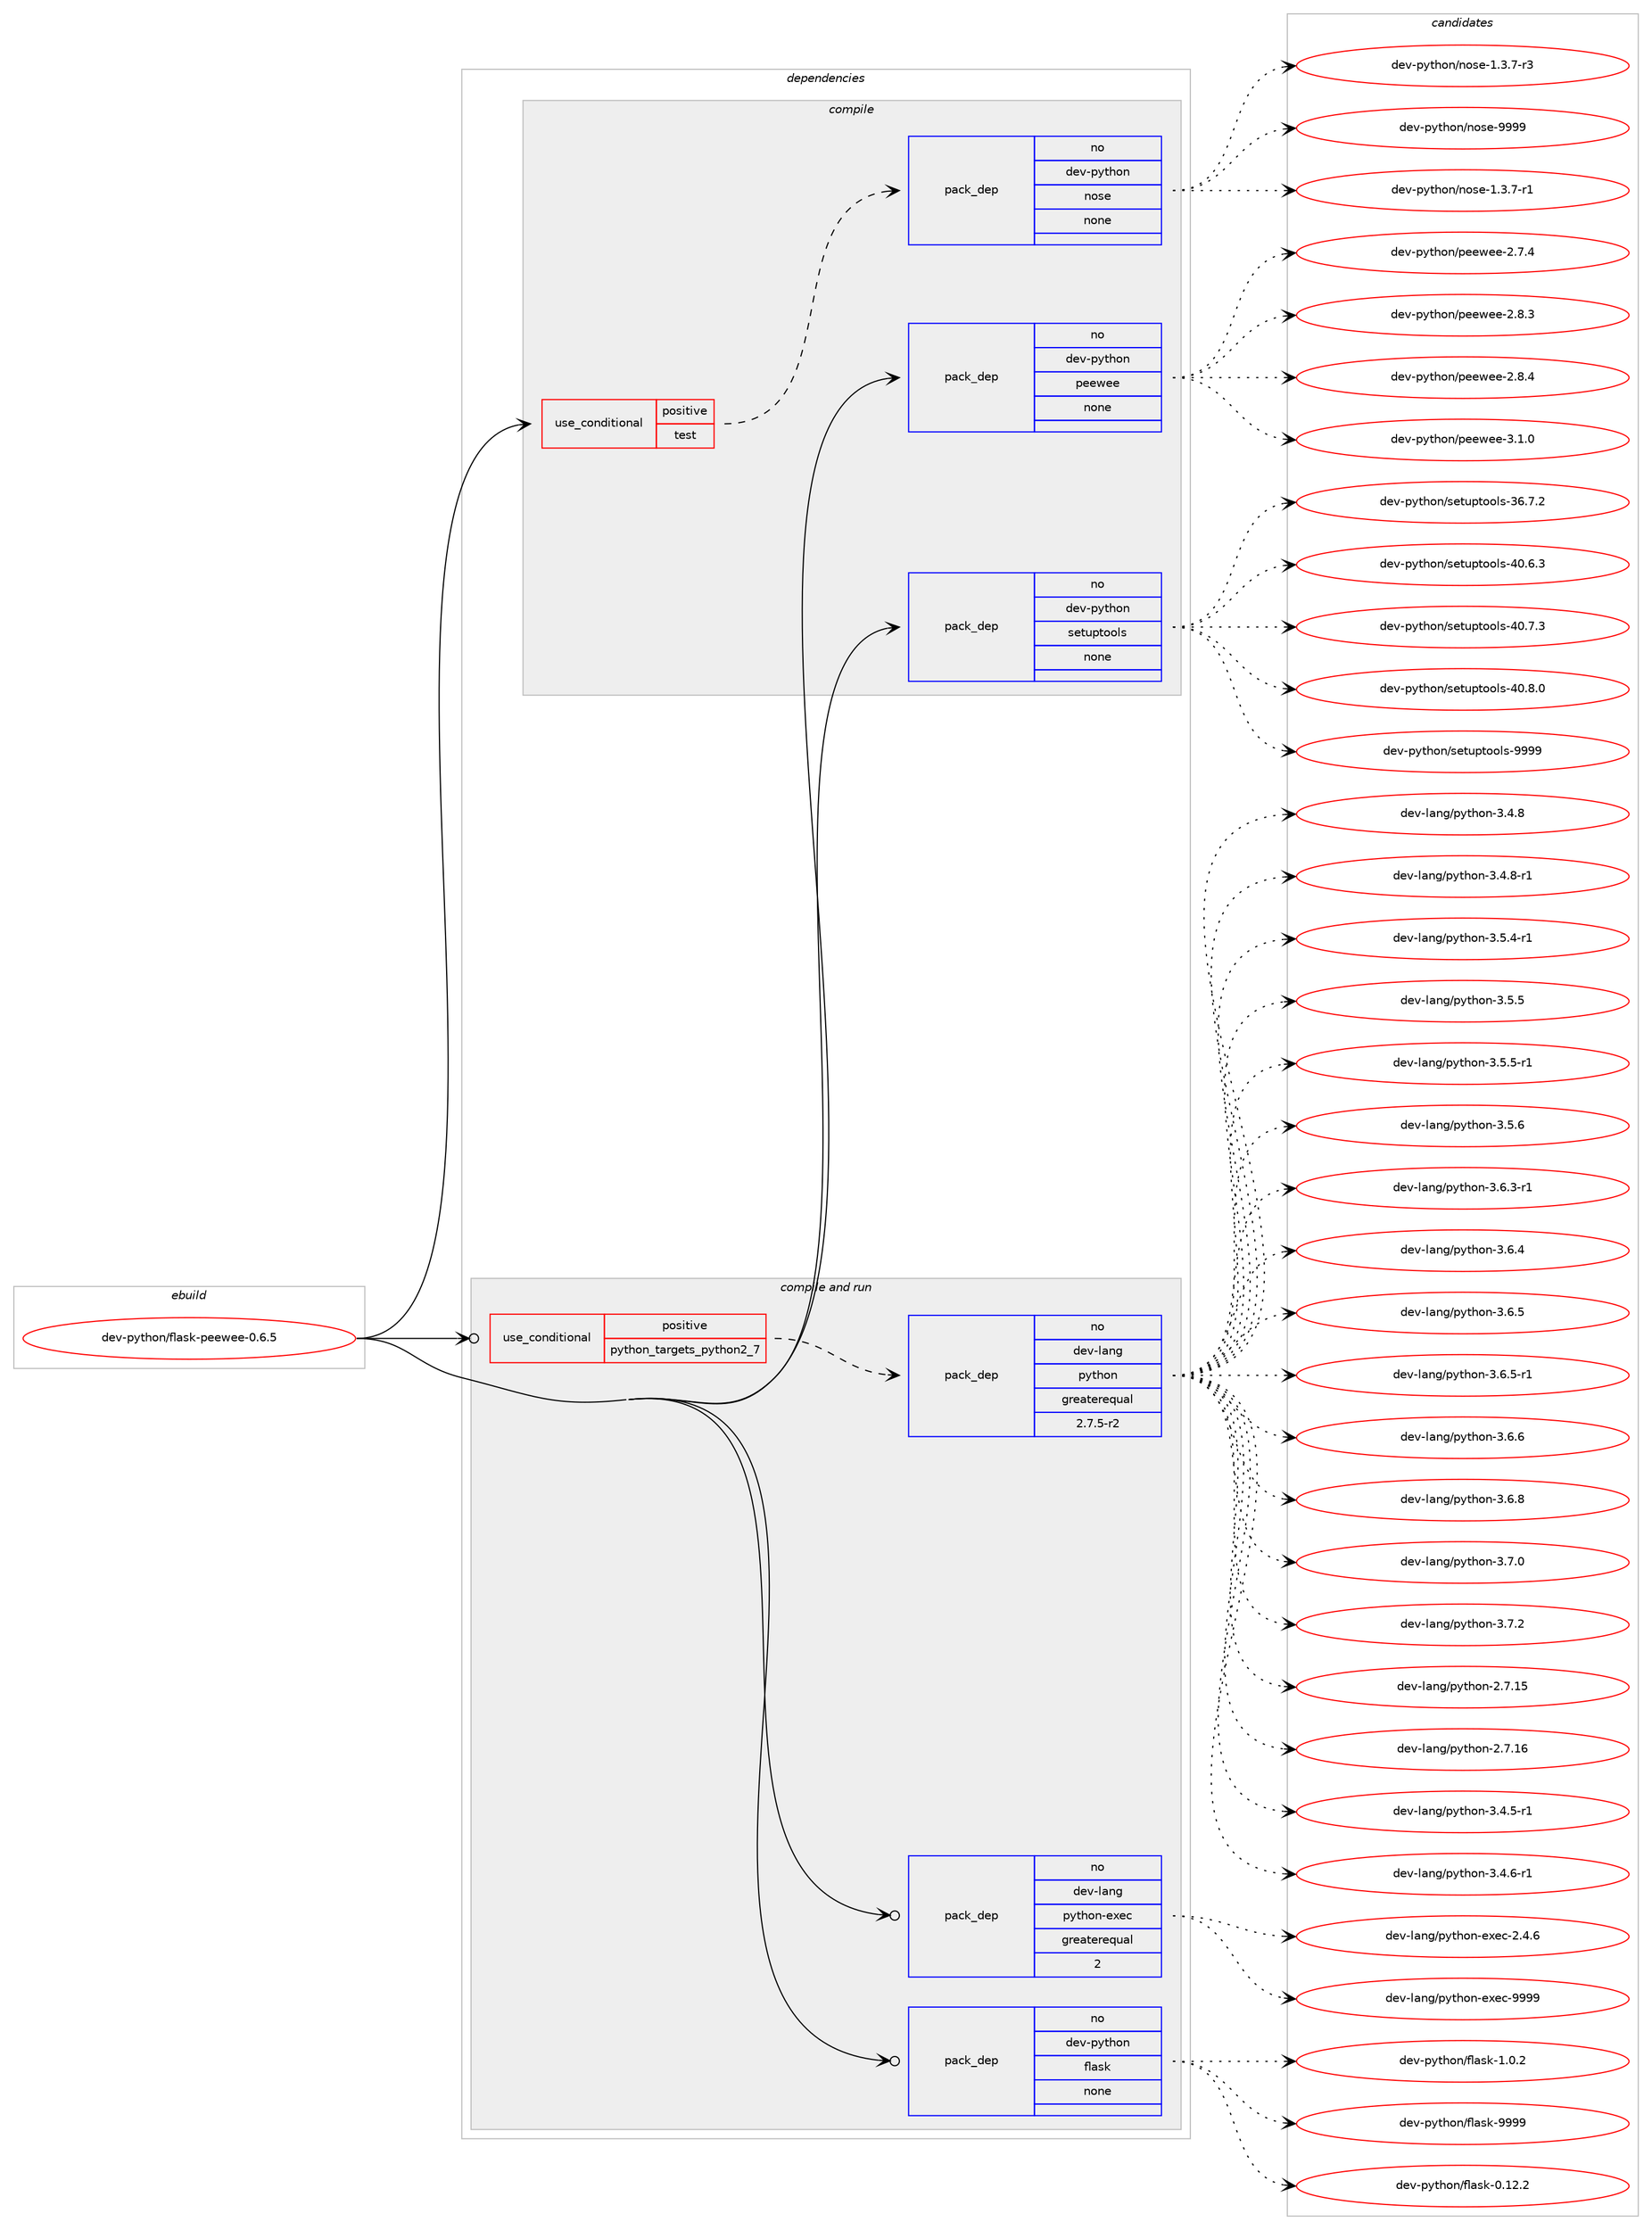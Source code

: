digraph prolog {

# *************
# Graph options
# *************

newrank=true;
concentrate=true;
compound=true;
graph [rankdir=LR,fontname=Helvetica,fontsize=10,ranksep=1.5];#, ranksep=2.5, nodesep=0.2];
edge  [arrowhead=vee];
node  [fontname=Helvetica,fontsize=10];

# **********
# The ebuild
# **********

subgraph cluster_leftcol {
color=gray;
rank=same;
label=<<i>ebuild</i>>;
id [label="dev-python/flask-peewee-0.6.5", color=red, width=4, href="../dev-python/flask-peewee-0.6.5.svg"];
}

# ****************
# The dependencies
# ****************

subgraph cluster_midcol {
color=gray;
label=<<i>dependencies</i>>;
subgraph cluster_compile {
fillcolor="#eeeeee";
style=filled;
label=<<i>compile</i>>;
subgraph cond374480 {
dependency1409776 [label=<<TABLE BORDER="0" CELLBORDER="1" CELLSPACING="0" CELLPADDING="4"><TR><TD ROWSPAN="3" CELLPADDING="10">use_conditional</TD></TR><TR><TD>positive</TD></TR><TR><TD>test</TD></TR></TABLE>>, shape=none, color=red];
subgraph pack1012037 {
dependency1409777 [label=<<TABLE BORDER="0" CELLBORDER="1" CELLSPACING="0" CELLPADDING="4" WIDTH="220"><TR><TD ROWSPAN="6" CELLPADDING="30">pack_dep</TD></TR><TR><TD WIDTH="110">no</TD></TR><TR><TD>dev-python</TD></TR><TR><TD>nose</TD></TR><TR><TD>none</TD></TR><TR><TD></TD></TR></TABLE>>, shape=none, color=blue];
}
dependency1409776:e -> dependency1409777:w [weight=20,style="dashed",arrowhead="vee"];
}
id:e -> dependency1409776:w [weight=20,style="solid",arrowhead="vee"];
subgraph pack1012038 {
dependency1409778 [label=<<TABLE BORDER="0" CELLBORDER="1" CELLSPACING="0" CELLPADDING="4" WIDTH="220"><TR><TD ROWSPAN="6" CELLPADDING="30">pack_dep</TD></TR><TR><TD WIDTH="110">no</TD></TR><TR><TD>dev-python</TD></TR><TR><TD>peewee</TD></TR><TR><TD>none</TD></TR><TR><TD></TD></TR></TABLE>>, shape=none, color=blue];
}
id:e -> dependency1409778:w [weight=20,style="solid",arrowhead="vee"];
subgraph pack1012039 {
dependency1409779 [label=<<TABLE BORDER="0" CELLBORDER="1" CELLSPACING="0" CELLPADDING="4" WIDTH="220"><TR><TD ROWSPAN="6" CELLPADDING="30">pack_dep</TD></TR><TR><TD WIDTH="110">no</TD></TR><TR><TD>dev-python</TD></TR><TR><TD>setuptools</TD></TR><TR><TD>none</TD></TR><TR><TD></TD></TR></TABLE>>, shape=none, color=blue];
}
id:e -> dependency1409779:w [weight=20,style="solid",arrowhead="vee"];
}
subgraph cluster_compileandrun {
fillcolor="#eeeeee";
style=filled;
label=<<i>compile and run</i>>;
subgraph cond374481 {
dependency1409780 [label=<<TABLE BORDER="0" CELLBORDER="1" CELLSPACING="0" CELLPADDING="4"><TR><TD ROWSPAN="3" CELLPADDING="10">use_conditional</TD></TR><TR><TD>positive</TD></TR><TR><TD>python_targets_python2_7</TD></TR></TABLE>>, shape=none, color=red];
subgraph pack1012040 {
dependency1409781 [label=<<TABLE BORDER="0" CELLBORDER="1" CELLSPACING="0" CELLPADDING="4" WIDTH="220"><TR><TD ROWSPAN="6" CELLPADDING="30">pack_dep</TD></TR><TR><TD WIDTH="110">no</TD></TR><TR><TD>dev-lang</TD></TR><TR><TD>python</TD></TR><TR><TD>greaterequal</TD></TR><TR><TD>2.7.5-r2</TD></TR></TABLE>>, shape=none, color=blue];
}
dependency1409780:e -> dependency1409781:w [weight=20,style="dashed",arrowhead="vee"];
}
id:e -> dependency1409780:w [weight=20,style="solid",arrowhead="odotvee"];
subgraph pack1012041 {
dependency1409782 [label=<<TABLE BORDER="0" CELLBORDER="1" CELLSPACING="0" CELLPADDING="4" WIDTH="220"><TR><TD ROWSPAN="6" CELLPADDING="30">pack_dep</TD></TR><TR><TD WIDTH="110">no</TD></TR><TR><TD>dev-lang</TD></TR><TR><TD>python-exec</TD></TR><TR><TD>greaterequal</TD></TR><TR><TD>2</TD></TR></TABLE>>, shape=none, color=blue];
}
id:e -> dependency1409782:w [weight=20,style="solid",arrowhead="odotvee"];
subgraph pack1012042 {
dependency1409783 [label=<<TABLE BORDER="0" CELLBORDER="1" CELLSPACING="0" CELLPADDING="4" WIDTH="220"><TR><TD ROWSPAN="6" CELLPADDING="30">pack_dep</TD></TR><TR><TD WIDTH="110">no</TD></TR><TR><TD>dev-python</TD></TR><TR><TD>flask</TD></TR><TR><TD>none</TD></TR><TR><TD></TD></TR></TABLE>>, shape=none, color=blue];
}
id:e -> dependency1409783:w [weight=20,style="solid",arrowhead="odotvee"];
}
subgraph cluster_run {
fillcolor="#eeeeee";
style=filled;
label=<<i>run</i>>;
}
}

# **************
# The candidates
# **************

subgraph cluster_choices {
rank=same;
color=gray;
label=<<i>candidates</i>>;

subgraph choice1012037 {
color=black;
nodesep=1;
choice10010111845112121116104111110471101111151014549465146554511449 [label="dev-python/nose-1.3.7-r1", color=red, width=4,href="../dev-python/nose-1.3.7-r1.svg"];
choice10010111845112121116104111110471101111151014549465146554511451 [label="dev-python/nose-1.3.7-r3", color=red, width=4,href="../dev-python/nose-1.3.7-r3.svg"];
choice10010111845112121116104111110471101111151014557575757 [label="dev-python/nose-9999", color=red, width=4,href="../dev-python/nose-9999.svg"];
dependency1409777:e -> choice10010111845112121116104111110471101111151014549465146554511449:w [style=dotted,weight="100"];
dependency1409777:e -> choice10010111845112121116104111110471101111151014549465146554511451:w [style=dotted,weight="100"];
dependency1409777:e -> choice10010111845112121116104111110471101111151014557575757:w [style=dotted,weight="100"];
}
subgraph choice1012038 {
color=black;
nodesep=1;
choice1001011184511212111610411111047112101101119101101455046554652 [label="dev-python/peewee-2.7.4", color=red, width=4,href="../dev-python/peewee-2.7.4.svg"];
choice1001011184511212111610411111047112101101119101101455046564651 [label="dev-python/peewee-2.8.3", color=red, width=4,href="../dev-python/peewee-2.8.3.svg"];
choice1001011184511212111610411111047112101101119101101455046564652 [label="dev-python/peewee-2.8.4", color=red, width=4,href="../dev-python/peewee-2.8.4.svg"];
choice1001011184511212111610411111047112101101119101101455146494648 [label="dev-python/peewee-3.1.0", color=red, width=4,href="../dev-python/peewee-3.1.0.svg"];
dependency1409778:e -> choice1001011184511212111610411111047112101101119101101455046554652:w [style=dotted,weight="100"];
dependency1409778:e -> choice1001011184511212111610411111047112101101119101101455046564651:w [style=dotted,weight="100"];
dependency1409778:e -> choice1001011184511212111610411111047112101101119101101455046564652:w [style=dotted,weight="100"];
dependency1409778:e -> choice1001011184511212111610411111047112101101119101101455146494648:w [style=dotted,weight="100"];
}
subgraph choice1012039 {
color=black;
nodesep=1;
choice100101118451121211161041111104711510111611711211611111110811545515446554650 [label="dev-python/setuptools-36.7.2", color=red, width=4,href="../dev-python/setuptools-36.7.2.svg"];
choice100101118451121211161041111104711510111611711211611111110811545524846544651 [label="dev-python/setuptools-40.6.3", color=red, width=4,href="../dev-python/setuptools-40.6.3.svg"];
choice100101118451121211161041111104711510111611711211611111110811545524846554651 [label="dev-python/setuptools-40.7.3", color=red, width=4,href="../dev-python/setuptools-40.7.3.svg"];
choice100101118451121211161041111104711510111611711211611111110811545524846564648 [label="dev-python/setuptools-40.8.0", color=red, width=4,href="../dev-python/setuptools-40.8.0.svg"];
choice10010111845112121116104111110471151011161171121161111111081154557575757 [label="dev-python/setuptools-9999", color=red, width=4,href="../dev-python/setuptools-9999.svg"];
dependency1409779:e -> choice100101118451121211161041111104711510111611711211611111110811545515446554650:w [style=dotted,weight="100"];
dependency1409779:e -> choice100101118451121211161041111104711510111611711211611111110811545524846544651:w [style=dotted,weight="100"];
dependency1409779:e -> choice100101118451121211161041111104711510111611711211611111110811545524846554651:w [style=dotted,weight="100"];
dependency1409779:e -> choice100101118451121211161041111104711510111611711211611111110811545524846564648:w [style=dotted,weight="100"];
dependency1409779:e -> choice10010111845112121116104111110471151011161171121161111111081154557575757:w [style=dotted,weight="100"];
}
subgraph choice1012040 {
color=black;
nodesep=1;
choice10010111845108971101034711212111610411111045504655464953 [label="dev-lang/python-2.7.15", color=red, width=4,href="../dev-lang/python-2.7.15.svg"];
choice10010111845108971101034711212111610411111045504655464954 [label="dev-lang/python-2.7.16", color=red, width=4,href="../dev-lang/python-2.7.16.svg"];
choice1001011184510897110103471121211161041111104551465246534511449 [label="dev-lang/python-3.4.5-r1", color=red, width=4,href="../dev-lang/python-3.4.5-r1.svg"];
choice1001011184510897110103471121211161041111104551465246544511449 [label="dev-lang/python-3.4.6-r1", color=red, width=4,href="../dev-lang/python-3.4.6-r1.svg"];
choice100101118451089711010347112121116104111110455146524656 [label="dev-lang/python-3.4.8", color=red, width=4,href="../dev-lang/python-3.4.8.svg"];
choice1001011184510897110103471121211161041111104551465246564511449 [label="dev-lang/python-3.4.8-r1", color=red, width=4,href="../dev-lang/python-3.4.8-r1.svg"];
choice1001011184510897110103471121211161041111104551465346524511449 [label="dev-lang/python-3.5.4-r1", color=red, width=4,href="../dev-lang/python-3.5.4-r1.svg"];
choice100101118451089711010347112121116104111110455146534653 [label="dev-lang/python-3.5.5", color=red, width=4,href="../dev-lang/python-3.5.5.svg"];
choice1001011184510897110103471121211161041111104551465346534511449 [label="dev-lang/python-3.5.5-r1", color=red, width=4,href="../dev-lang/python-3.5.5-r1.svg"];
choice100101118451089711010347112121116104111110455146534654 [label="dev-lang/python-3.5.6", color=red, width=4,href="../dev-lang/python-3.5.6.svg"];
choice1001011184510897110103471121211161041111104551465446514511449 [label="dev-lang/python-3.6.3-r1", color=red, width=4,href="../dev-lang/python-3.6.3-r1.svg"];
choice100101118451089711010347112121116104111110455146544652 [label="dev-lang/python-3.6.4", color=red, width=4,href="../dev-lang/python-3.6.4.svg"];
choice100101118451089711010347112121116104111110455146544653 [label="dev-lang/python-3.6.5", color=red, width=4,href="../dev-lang/python-3.6.5.svg"];
choice1001011184510897110103471121211161041111104551465446534511449 [label="dev-lang/python-3.6.5-r1", color=red, width=4,href="../dev-lang/python-3.6.5-r1.svg"];
choice100101118451089711010347112121116104111110455146544654 [label="dev-lang/python-3.6.6", color=red, width=4,href="../dev-lang/python-3.6.6.svg"];
choice100101118451089711010347112121116104111110455146544656 [label="dev-lang/python-3.6.8", color=red, width=4,href="../dev-lang/python-3.6.8.svg"];
choice100101118451089711010347112121116104111110455146554648 [label="dev-lang/python-3.7.0", color=red, width=4,href="../dev-lang/python-3.7.0.svg"];
choice100101118451089711010347112121116104111110455146554650 [label="dev-lang/python-3.7.2", color=red, width=4,href="../dev-lang/python-3.7.2.svg"];
dependency1409781:e -> choice10010111845108971101034711212111610411111045504655464953:w [style=dotted,weight="100"];
dependency1409781:e -> choice10010111845108971101034711212111610411111045504655464954:w [style=dotted,weight="100"];
dependency1409781:e -> choice1001011184510897110103471121211161041111104551465246534511449:w [style=dotted,weight="100"];
dependency1409781:e -> choice1001011184510897110103471121211161041111104551465246544511449:w [style=dotted,weight="100"];
dependency1409781:e -> choice100101118451089711010347112121116104111110455146524656:w [style=dotted,weight="100"];
dependency1409781:e -> choice1001011184510897110103471121211161041111104551465246564511449:w [style=dotted,weight="100"];
dependency1409781:e -> choice1001011184510897110103471121211161041111104551465346524511449:w [style=dotted,weight="100"];
dependency1409781:e -> choice100101118451089711010347112121116104111110455146534653:w [style=dotted,weight="100"];
dependency1409781:e -> choice1001011184510897110103471121211161041111104551465346534511449:w [style=dotted,weight="100"];
dependency1409781:e -> choice100101118451089711010347112121116104111110455146534654:w [style=dotted,weight="100"];
dependency1409781:e -> choice1001011184510897110103471121211161041111104551465446514511449:w [style=dotted,weight="100"];
dependency1409781:e -> choice100101118451089711010347112121116104111110455146544652:w [style=dotted,weight="100"];
dependency1409781:e -> choice100101118451089711010347112121116104111110455146544653:w [style=dotted,weight="100"];
dependency1409781:e -> choice1001011184510897110103471121211161041111104551465446534511449:w [style=dotted,weight="100"];
dependency1409781:e -> choice100101118451089711010347112121116104111110455146544654:w [style=dotted,weight="100"];
dependency1409781:e -> choice100101118451089711010347112121116104111110455146544656:w [style=dotted,weight="100"];
dependency1409781:e -> choice100101118451089711010347112121116104111110455146554648:w [style=dotted,weight="100"];
dependency1409781:e -> choice100101118451089711010347112121116104111110455146554650:w [style=dotted,weight="100"];
}
subgraph choice1012041 {
color=black;
nodesep=1;
choice1001011184510897110103471121211161041111104510112010199455046524654 [label="dev-lang/python-exec-2.4.6", color=red, width=4,href="../dev-lang/python-exec-2.4.6.svg"];
choice10010111845108971101034711212111610411111045101120101994557575757 [label="dev-lang/python-exec-9999", color=red, width=4,href="../dev-lang/python-exec-9999.svg"];
dependency1409782:e -> choice1001011184510897110103471121211161041111104510112010199455046524654:w [style=dotted,weight="100"];
dependency1409782:e -> choice10010111845108971101034711212111610411111045101120101994557575757:w [style=dotted,weight="100"];
}
subgraph choice1012042 {
color=black;
nodesep=1;
choice10010111845112121116104111110471021089711510745484649504650 [label="dev-python/flask-0.12.2", color=red, width=4,href="../dev-python/flask-0.12.2.svg"];
choice100101118451121211161041111104710210897115107454946484650 [label="dev-python/flask-1.0.2", color=red, width=4,href="../dev-python/flask-1.0.2.svg"];
choice1001011184511212111610411111047102108971151074557575757 [label="dev-python/flask-9999", color=red, width=4,href="../dev-python/flask-9999.svg"];
dependency1409783:e -> choice10010111845112121116104111110471021089711510745484649504650:w [style=dotted,weight="100"];
dependency1409783:e -> choice100101118451121211161041111104710210897115107454946484650:w [style=dotted,weight="100"];
dependency1409783:e -> choice1001011184511212111610411111047102108971151074557575757:w [style=dotted,weight="100"];
}
}

}
